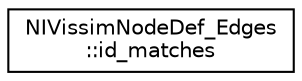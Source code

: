 digraph "Graphical Class Hierarchy"
{
  edge [fontname="Helvetica",fontsize="10",labelfontname="Helvetica",labelfontsize="10"];
  node [fontname="Helvetica",fontsize="10",shape=record];
  rankdir="LR";
  Node0 [label="NIVissimNodeDef_Edges\l::id_matches",height=0.2,width=0.4,color="black", fillcolor="white", style="filled",URL="$dd/d10/class_n_i_vissim_node_def___edges_1_1id__matches.html"];
}
